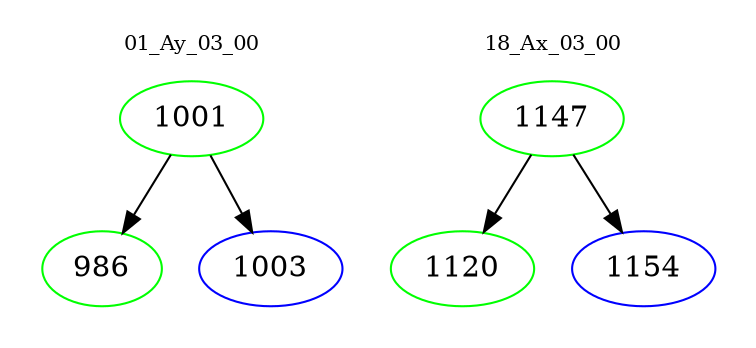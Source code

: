 digraph{
subgraph cluster_0 {
color = white
label = "01_Ay_03_00";
fontsize=10;
T0_1001 [label="1001", color="green"]
T0_1001 -> T0_986 [color="black"]
T0_986 [label="986", color="green"]
T0_1001 -> T0_1003 [color="black"]
T0_1003 [label="1003", color="blue"]
}
subgraph cluster_1 {
color = white
label = "18_Ax_03_00";
fontsize=10;
T1_1147 [label="1147", color="green"]
T1_1147 -> T1_1120 [color="black"]
T1_1120 [label="1120", color="green"]
T1_1147 -> T1_1154 [color="black"]
T1_1154 [label="1154", color="blue"]
}
}
